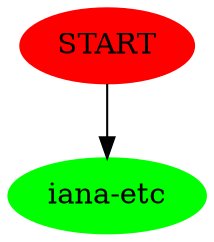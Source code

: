 digraph G { START [color=red, style=filled];
node [style=filled, color=green];
 "START" -> "iana-etc";
}
